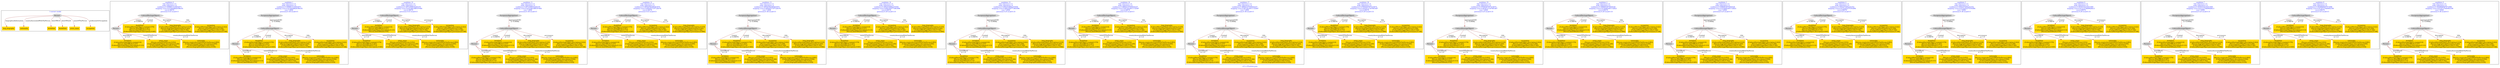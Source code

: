 digraph n0 {
fontcolor="blue"
remincross="true"
label="s11-s-19-artists.json"
subgraph cluster_0 {
label="1-correct model"
n2[style="filled",color="white",fillcolor="lightgray",label="Person1"];
n3[shape="plaintext",style="filled",fillcolor="gold",label="long_biography"];
n4[shape="plaintext",style="filled",fillcolor="gold",label="nationality"];
n5[shape="plaintext",style="filled",fillcolor="gold",label="birthDate"];
n6[shape="plaintext",style="filled",fillcolor="gold",label="deathDate"];
n7[shape="plaintext",style="filled",fillcolor="gold",label="artist_name"];
n8[shape="plaintext",style="filled",fillcolor="gold",label="occupation"];
}
subgraph cluster_1 {
label="candidate 0\nlink coherence:1.0\nnode coherence:1.0\nconfidence:0.5098813145854971\nmapping score:0.6144048826396101\ncost:6.99978\n-precision:0.43-recall:0.5"
n10[style="filled",color="white",fillcolor="lightgray",label="CulturalHeritageObject1"];
n11[style="filled",color="white",fillcolor="lightgray",label="Person1"];
n12[shape="plaintext",style="filled",fillcolor="gold",label="deathDate\n[CulturalHeritageObject,created,0.576]\n[Person,dateOfBirth,0.207]\n[Person,dateOfDeath,0.172]\n[CulturalHeritageObject,description,0.045]"];
n13[shape="plaintext",style="filled",fillcolor="gold",label="long_biography\n[CulturalHeritageObject,description,0.519]\n[Person,biographicalInformation,0.205]\n[CulturalHeritageObject,title,0.192]\n[CulturalHeritageObject,provenance,0.084]"];
n14[shape="plaintext",style="filled",fillcolor="gold",label="occupation\n[CulturalHeritageObject,description,0.422]\n[Person,nameOfThePerson,0.249]\n[CulturalHeritageObject,title,0.182]\n[CulturalHeritageObject,provenance,0.148]"];
n15[shape="plaintext",style="filled",fillcolor="gold",label="birthDate\n[CulturalHeritageObject,created,0.6]\n[Person,dateOfBirth,0.237]\n[CulturalHeritageObject,description,0.113]\n[Person,dateOfDeath,0.05]"];
n16[shape="plaintext",style="filled",fillcolor="gold",label="artist_name\n[Person,nameOfThePerson,0.652]\n[CulturalHeritageObject,description,0.184]\n[CulturalHeritageObject,title,0.102]\n[CulturalHeritageObject,provenance,0.062]"];
n17[shape="plaintext",style="filled",fillcolor="gold",label="nationality\n[Person,countryAssociatedWithThePerson,0.893]\n[CulturalHeritageObject,description,0.056]\n[CulturalHeritageObject,title,0.033]\n[Person,biographicalInformation,0.018]"];
}
subgraph cluster_2 {
label="candidate 1\nlink coherence:1.0\nnode coherence:1.0\nconfidence:0.5098813145854971\nmapping score:0.6144048826396101\ncost:7.9996\n-precision:0.38-recall:0.5"
n19[style="filled",color="white",fillcolor="lightgray",label="CulturalHeritageObject1"];
n20[style="filled",color="white",fillcolor="lightgray",label="Person1"];
n21[style="filled",color="white",fillcolor="lightgray",label="EuropeanaAggregation1"];
n22[shape="plaintext",style="filled",fillcolor="gold",label="deathDate\n[CulturalHeritageObject,created,0.576]\n[Person,dateOfBirth,0.207]\n[Person,dateOfDeath,0.172]\n[CulturalHeritageObject,description,0.045]"];
n23[shape="plaintext",style="filled",fillcolor="gold",label="long_biography\n[CulturalHeritageObject,description,0.519]\n[Person,biographicalInformation,0.205]\n[CulturalHeritageObject,title,0.192]\n[CulturalHeritageObject,provenance,0.084]"];
n24[shape="plaintext",style="filled",fillcolor="gold",label="occupation\n[CulturalHeritageObject,description,0.422]\n[Person,nameOfThePerson,0.249]\n[CulturalHeritageObject,title,0.182]\n[CulturalHeritageObject,provenance,0.148]"];
n25[shape="plaintext",style="filled",fillcolor="gold",label="birthDate\n[CulturalHeritageObject,created,0.6]\n[Person,dateOfBirth,0.237]\n[CulturalHeritageObject,description,0.113]\n[Person,dateOfDeath,0.05]"];
n26[shape="plaintext",style="filled",fillcolor="gold",label="artist_name\n[Person,nameOfThePerson,0.652]\n[CulturalHeritageObject,description,0.184]\n[CulturalHeritageObject,title,0.102]\n[CulturalHeritageObject,provenance,0.062]"];
n27[shape="plaintext",style="filled",fillcolor="gold",label="nationality\n[Person,countryAssociatedWithThePerson,0.893]\n[CulturalHeritageObject,description,0.056]\n[CulturalHeritageObject,title,0.033]\n[Person,biographicalInformation,0.018]"];
}
subgraph cluster_3 {
label="candidate 10\nlink coherence:1.0\nnode coherence:1.0\nconfidence:0.4972309934260379\nmapping score:0.6101881089197904\ncost:6.99978\n-precision:0.43-recall:0.5"
n29[style="filled",color="white",fillcolor="lightgray",label="CulturalHeritageObject1"];
n30[style="filled",color="white",fillcolor="lightgray",label="Person1"];
n31[shape="plaintext",style="filled",fillcolor="gold",label="birthDate\n[CulturalHeritageObject,created,0.6]\n[Person,dateOfBirth,0.237]\n[CulturalHeritageObject,description,0.113]\n[Person,dateOfDeath,0.05]"];
n32[shape="plaintext",style="filled",fillcolor="gold",label="long_biography\n[CulturalHeritageObject,description,0.519]\n[Person,biographicalInformation,0.205]\n[CulturalHeritageObject,title,0.192]\n[CulturalHeritageObject,provenance,0.084]"];
n33[shape="plaintext",style="filled",fillcolor="gold",label="deathDate\n[CulturalHeritageObject,created,0.576]\n[Person,dateOfBirth,0.207]\n[Person,dateOfDeath,0.172]\n[CulturalHeritageObject,description,0.045]"];
n34[shape="plaintext",style="filled",fillcolor="gold",label="artist_name\n[Person,nameOfThePerson,0.652]\n[CulturalHeritageObject,description,0.184]\n[CulturalHeritageObject,title,0.102]\n[CulturalHeritageObject,provenance,0.062]"];
n35[shape="plaintext",style="filled",fillcolor="gold",label="nationality\n[Person,countryAssociatedWithThePerson,0.893]\n[CulturalHeritageObject,description,0.056]\n[CulturalHeritageObject,title,0.033]\n[Person,biographicalInformation,0.018]"];
n36[shape="plaintext",style="filled",fillcolor="gold",label="occupation\n[CulturalHeritageObject,description,0.422]\n[Person,nameOfThePerson,0.249]\n[CulturalHeritageObject,title,0.182]\n[CulturalHeritageObject,provenance,0.148]"];
}
subgraph cluster_4 {
label="candidate 11\nlink coherence:1.0\nnode coherence:1.0\nconfidence:0.4972309934260379\nmapping score:0.6101881089197904\ncost:7.9996\n-precision:0.38-recall:0.5"
n38[style="filled",color="white",fillcolor="lightgray",label="CulturalHeritageObject1"];
n39[style="filled",color="white",fillcolor="lightgray",label="Person1"];
n40[style="filled",color="white",fillcolor="lightgray",label="EuropeanaAggregation1"];
n41[shape="plaintext",style="filled",fillcolor="gold",label="birthDate\n[CulturalHeritageObject,created,0.6]\n[Person,dateOfBirth,0.237]\n[CulturalHeritageObject,description,0.113]\n[Person,dateOfDeath,0.05]"];
n42[shape="plaintext",style="filled",fillcolor="gold",label="long_biography\n[CulturalHeritageObject,description,0.519]\n[Person,biographicalInformation,0.205]\n[CulturalHeritageObject,title,0.192]\n[CulturalHeritageObject,provenance,0.084]"];
n43[shape="plaintext",style="filled",fillcolor="gold",label="deathDate\n[CulturalHeritageObject,created,0.576]\n[Person,dateOfBirth,0.207]\n[Person,dateOfDeath,0.172]\n[CulturalHeritageObject,description,0.045]"];
n44[shape="plaintext",style="filled",fillcolor="gold",label="artist_name\n[Person,nameOfThePerson,0.652]\n[CulturalHeritageObject,description,0.184]\n[CulturalHeritageObject,title,0.102]\n[CulturalHeritageObject,provenance,0.062]"];
n45[shape="plaintext",style="filled",fillcolor="gold",label="nationality\n[Person,countryAssociatedWithThePerson,0.893]\n[CulturalHeritageObject,description,0.056]\n[CulturalHeritageObject,title,0.033]\n[Person,biographicalInformation,0.018]"];
n46[shape="plaintext",style="filled",fillcolor="gold",label="occupation\n[CulturalHeritageObject,description,0.422]\n[Person,nameOfThePerson,0.249]\n[CulturalHeritageObject,title,0.182]\n[CulturalHeritageObject,provenance,0.148]"];
}
subgraph cluster_5 {
label="candidate 12\nlink coherence:1.0\nnode coherence:1.0\nconfidence:0.49544782580463975\nmapping score:0.6095937197126576\ncost:6.99978\n-precision:0.43-recall:0.5"
n48[style="filled",color="white",fillcolor="lightgray",label="CulturalHeritageObject1"];
n49[style="filled",color="white",fillcolor="lightgray",label="Person1"];
n50[shape="plaintext",style="filled",fillcolor="gold",label="deathDate\n[CulturalHeritageObject,created,0.576]\n[Person,dateOfBirth,0.207]\n[Person,dateOfDeath,0.172]\n[CulturalHeritageObject,description,0.045]"];
n51[shape="plaintext",style="filled",fillcolor="gold",label="occupation\n[CulturalHeritageObject,description,0.422]\n[Person,nameOfThePerson,0.249]\n[CulturalHeritageObject,title,0.182]\n[CulturalHeritageObject,provenance,0.148]"];
n52[shape="plaintext",style="filled",fillcolor="gold",label="long_biography\n[CulturalHeritageObject,description,0.519]\n[Person,biographicalInformation,0.205]\n[CulturalHeritageObject,title,0.192]\n[CulturalHeritageObject,provenance,0.084]"];
n53[shape="plaintext",style="filled",fillcolor="gold",label="birthDate\n[CulturalHeritageObject,created,0.6]\n[Person,dateOfBirth,0.237]\n[CulturalHeritageObject,description,0.113]\n[Person,dateOfDeath,0.05]"];
n54[shape="plaintext",style="filled",fillcolor="gold",label="artist_name\n[Person,nameOfThePerson,0.652]\n[CulturalHeritageObject,description,0.184]\n[CulturalHeritageObject,title,0.102]\n[CulturalHeritageObject,provenance,0.062]"];
n55[shape="plaintext",style="filled",fillcolor="gold",label="nationality\n[Person,countryAssociatedWithThePerson,0.893]\n[CulturalHeritageObject,description,0.056]\n[CulturalHeritageObject,title,0.033]\n[Person,biographicalInformation,0.018]"];
}
subgraph cluster_6 {
label="candidate 13\nlink coherence:1.0\nnode coherence:1.0\nconfidence:0.49544782580463975\nmapping score:0.6095937197126576\ncost:7.9996\n-precision:0.38-recall:0.5"
n57[style="filled",color="white",fillcolor="lightgray",label="CulturalHeritageObject1"];
n58[style="filled",color="white",fillcolor="lightgray",label="Person1"];
n59[style="filled",color="white",fillcolor="lightgray",label="EuropeanaAggregation1"];
n60[shape="plaintext",style="filled",fillcolor="gold",label="deathDate\n[CulturalHeritageObject,created,0.576]\n[Person,dateOfBirth,0.207]\n[Person,dateOfDeath,0.172]\n[CulturalHeritageObject,description,0.045]"];
n61[shape="plaintext",style="filled",fillcolor="gold",label="occupation\n[CulturalHeritageObject,description,0.422]\n[Person,nameOfThePerson,0.249]\n[CulturalHeritageObject,title,0.182]\n[CulturalHeritageObject,provenance,0.148]"];
n62[shape="plaintext",style="filled",fillcolor="gold",label="long_biography\n[CulturalHeritageObject,description,0.519]\n[Person,biographicalInformation,0.205]\n[CulturalHeritageObject,title,0.192]\n[CulturalHeritageObject,provenance,0.084]"];
n63[shape="plaintext",style="filled",fillcolor="gold",label="birthDate\n[CulturalHeritageObject,created,0.6]\n[Person,dateOfBirth,0.237]\n[CulturalHeritageObject,description,0.113]\n[Person,dateOfDeath,0.05]"];
n64[shape="plaintext",style="filled",fillcolor="gold",label="artist_name\n[Person,nameOfThePerson,0.652]\n[CulturalHeritageObject,description,0.184]\n[CulturalHeritageObject,title,0.102]\n[CulturalHeritageObject,provenance,0.062]"];
n65[shape="plaintext",style="filled",fillcolor="gold",label="nationality\n[Person,countryAssociatedWithThePerson,0.893]\n[CulturalHeritageObject,description,0.056]\n[CulturalHeritageObject,title,0.033]\n[Person,biographicalInformation,0.018]"];
}
subgraph cluster_7 {
label="candidate 14\nlink coherence:1.0\nnode coherence:1.0\nconfidence:0.4942518982255956\nmapping score:0.6091950771863096\ncost:6.99978\n-precision:0.29-recall:0.33"
n67[style="filled",color="white",fillcolor="lightgray",label="CulturalHeritageObject1"];
n68[style="filled",color="white",fillcolor="lightgray",label="Person1"];
n69[shape="plaintext",style="filled",fillcolor="gold",label="birthDate\n[CulturalHeritageObject,created,0.6]\n[Person,dateOfBirth,0.237]\n[CulturalHeritageObject,description,0.113]\n[Person,dateOfDeath,0.05]"];
n70[shape="plaintext",style="filled",fillcolor="gold",label="occupation\n[CulturalHeritageObject,description,0.422]\n[Person,nameOfThePerson,0.249]\n[CulturalHeritageObject,title,0.182]\n[CulturalHeritageObject,provenance,0.148]"];
n71[shape="plaintext",style="filled",fillcolor="gold",label="long_biography\n[CulturalHeritageObject,description,0.519]\n[Person,biographicalInformation,0.205]\n[CulturalHeritageObject,title,0.192]\n[CulturalHeritageObject,provenance,0.084]"];
n72[shape="plaintext",style="filled",fillcolor="gold",label="deathDate\n[CulturalHeritageObject,created,0.576]\n[Person,dateOfBirth,0.207]\n[Person,dateOfDeath,0.172]\n[CulturalHeritageObject,description,0.045]"];
n73[shape="plaintext",style="filled",fillcolor="gold",label="artist_name\n[Person,nameOfThePerson,0.652]\n[CulturalHeritageObject,description,0.184]\n[CulturalHeritageObject,title,0.102]\n[CulturalHeritageObject,provenance,0.062]"];
n74[shape="plaintext",style="filled",fillcolor="gold",label="nationality\n[Person,countryAssociatedWithThePerson,0.893]\n[CulturalHeritageObject,description,0.056]\n[CulturalHeritageObject,title,0.033]\n[Person,biographicalInformation,0.018]"];
}
subgraph cluster_8 {
label="candidate 15\nlink coherence:1.0\nnode coherence:1.0\nconfidence:0.4942518982255956\nmapping score:0.6091950771863096\ncost:7.9996\n-precision:0.25-recall:0.33"
n76[style="filled",color="white",fillcolor="lightgray",label="CulturalHeritageObject1"];
n77[style="filled",color="white",fillcolor="lightgray",label="Person1"];
n78[style="filled",color="white",fillcolor="lightgray",label="EuropeanaAggregation1"];
n79[shape="plaintext",style="filled",fillcolor="gold",label="birthDate\n[CulturalHeritageObject,created,0.6]\n[Person,dateOfBirth,0.237]\n[CulturalHeritageObject,description,0.113]\n[Person,dateOfDeath,0.05]"];
n80[shape="plaintext",style="filled",fillcolor="gold",label="occupation\n[CulturalHeritageObject,description,0.422]\n[Person,nameOfThePerson,0.249]\n[CulturalHeritageObject,title,0.182]\n[CulturalHeritageObject,provenance,0.148]"];
n81[shape="plaintext",style="filled",fillcolor="gold",label="long_biography\n[CulturalHeritageObject,description,0.519]\n[Person,biographicalInformation,0.205]\n[CulturalHeritageObject,title,0.192]\n[CulturalHeritageObject,provenance,0.084]"];
n82[shape="plaintext",style="filled",fillcolor="gold",label="deathDate\n[CulturalHeritageObject,created,0.576]\n[Person,dateOfBirth,0.207]\n[Person,dateOfDeath,0.172]\n[CulturalHeritageObject,description,0.045]"];
n83[shape="plaintext",style="filled",fillcolor="gold",label="artist_name\n[Person,nameOfThePerson,0.652]\n[CulturalHeritageObject,description,0.184]\n[CulturalHeritageObject,title,0.102]\n[CulturalHeritageObject,provenance,0.062]"];
n84[shape="plaintext",style="filled",fillcolor="gold",label="nationality\n[Person,countryAssociatedWithThePerson,0.893]\n[CulturalHeritageObject,description,0.056]\n[CulturalHeritageObject,title,0.033]\n[Person,biographicalInformation,0.018]"];
}
subgraph cluster_9 {
label="candidate 16\nlink coherence:1.0\nnode coherence:1.0\nconfidence:0.48845147000644257\nmapping score:0.6072616011132587\ncost:6.99978\n-precision:0.43-recall:0.5"
n86[style="filled",color="white",fillcolor="lightgray",label="CulturalHeritageObject1"];
n87[style="filled",color="white",fillcolor="lightgray",label="Person1"];
n88[shape="plaintext",style="filled",fillcolor="gold",label="birthDate\n[CulturalHeritageObject,created,0.6]\n[Person,dateOfBirth,0.237]\n[CulturalHeritageObject,description,0.113]\n[Person,dateOfDeath,0.05]"];
n89[shape="plaintext",style="filled",fillcolor="gold",label="occupation\n[CulturalHeritageObject,description,0.422]\n[Person,nameOfThePerson,0.249]\n[CulturalHeritageObject,title,0.182]\n[CulturalHeritageObject,provenance,0.148]"];
n90[shape="plaintext",style="filled",fillcolor="gold",label="long_biography\n[CulturalHeritageObject,description,0.519]\n[Person,biographicalInformation,0.205]\n[CulturalHeritageObject,title,0.192]\n[CulturalHeritageObject,provenance,0.084]"];
n91[shape="plaintext",style="filled",fillcolor="gold",label="deathDate\n[CulturalHeritageObject,created,0.576]\n[Person,dateOfBirth,0.207]\n[Person,dateOfDeath,0.172]\n[CulturalHeritageObject,description,0.045]"];
n92[shape="plaintext",style="filled",fillcolor="gold",label="artist_name\n[Person,nameOfThePerson,0.652]\n[CulturalHeritageObject,description,0.184]\n[CulturalHeritageObject,title,0.102]\n[CulturalHeritageObject,provenance,0.062]"];
n93[shape="plaintext",style="filled",fillcolor="gold",label="nationality\n[Person,countryAssociatedWithThePerson,0.893]\n[CulturalHeritageObject,description,0.056]\n[CulturalHeritageObject,title,0.033]\n[Person,biographicalInformation,0.018]"];
}
subgraph cluster_10 {
label="candidate 17\nlink coherence:1.0\nnode coherence:1.0\nconfidence:0.48845147000644257\nmapping score:0.6072616011132587\ncost:7.9996\n-precision:0.38-recall:0.5"
n95[style="filled",color="white",fillcolor="lightgray",label="CulturalHeritageObject1"];
n96[style="filled",color="white",fillcolor="lightgray",label="Person1"];
n97[style="filled",color="white",fillcolor="lightgray",label="EuropeanaAggregation1"];
n98[shape="plaintext",style="filled",fillcolor="gold",label="birthDate\n[CulturalHeritageObject,created,0.6]\n[Person,dateOfBirth,0.237]\n[CulturalHeritageObject,description,0.113]\n[Person,dateOfDeath,0.05]"];
n99[shape="plaintext",style="filled",fillcolor="gold",label="occupation\n[CulturalHeritageObject,description,0.422]\n[Person,nameOfThePerson,0.249]\n[CulturalHeritageObject,title,0.182]\n[CulturalHeritageObject,provenance,0.148]"];
n100[shape="plaintext",style="filled",fillcolor="gold",label="long_biography\n[CulturalHeritageObject,description,0.519]\n[Person,biographicalInformation,0.205]\n[CulturalHeritageObject,title,0.192]\n[CulturalHeritageObject,provenance,0.084]"];
n101[shape="plaintext",style="filled",fillcolor="gold",label="deathDate\n[CulturalHeritageObject,created,0.576]\n[Person,dateOfBirth,0.207]\n[Person,dateOfDeath,0.172]\n[CulturalHeritageObject,description,0.045]"];
n102[shape="plaintext",style="filled",fillcolor="gold",label="artist_name\n[Person,nameOfThePerson,0.652]\n[CulturalHeritageObject,description,0.184]\n[CulturalHeritageObject,title,0.102]\n[CulturalHeritageObject,provenance,0.062]"];
n103[shape="plaintext",style="filled",fillcolor="gold",label="nationality\n[Person,countryAssociatedWithThePerson,0.893]\n[CulturalHeritageObject,description,0.056]\n[CulturalHeritageObject,title,0.033]\n[Person,biographicalInformation,0.018]"];
}
subgraph cluster_11 {
label="candidate 18\nlink coherence:1.0\nnode coherence:1.0\nconfidence:0.47858307097410674\nmapping score:0.6039721347691467\ncost:6.99978\n-precision:0.29-recall:0.33"
n105[style="filled",color="white",fillcolor="lightgray",label="CulturalHeritageObject1"];
n106[style="filled",color="white",fillcolor="lightgray",label="Person1"];
n107[shape="plaintext",style="filled",fillcolor="gold",label="deathDate\n[CulturalHeritageObject,created,0.576]\n[Person,dateOfBirth,0.207]\n[Person,dateOfDeath,0.172]\n[CulturalHeritageObject,description,0.045]"];
n108[shape="plaintext",style="filled",fillcolor="gold",label="long_biography\n[CulturalHeritageObject,description,0.519]\n[Person,biographicalInformation,0.205]\n[CulturalHeritageObject,title,0.192]\n[CulturalHeritageObject,provenance,0.084]"];
n109[shape="plaintext",style="filled",fillcolor="gold",label="occupation\n[CulturalHeritageObject,description,0.422]\n[Person,nameOfThePerson,0.249]\n[CulturalHeritageObject,title,0.182]\n[CulturalHeritageObject,provenance,0.148]"];
n110[shape="plaintext",style="filled",fillcolor="gold",label="birthDate\n[CulturalHeritageObject,created,0.6]\n[Person,dateOfBirth,0.237]\n[CulturalHeritageObject,description,0.113]\n[Person,dateOfDeath,0.05]"];
n111[shape="plaintext",style="filled",fillcolor="gold",label="artist_name\n[Person,nameOfThePerson,0.652]\n[CulturalHeritageObject,description,0.184]\n[CulturalHeritageObject,title,0.102]\n[CulturalHeritageObject,provenance,0.062]"];
n112[shape="plaintext",style="filled",fillcolor="gold",label="nationality\n[Person,countryAssociatedWithThePerson,0.893]\n[CulturalHeritageObject,description,0.056]\n[CulturalHeritageObject,title,0.033]\n[Person,biographicalInformation,0.018]"];
}
subgraph cluster_12 {
label="candidate 19\nlink coherence:1.0\nnode coherence:1.0\nconfidence:0.47858307097410674\nmapping score:0.6039721347691467\ncost:7.9996\n-precision:0.25-recall:0.33"
n114[style="filled",color="white",fillcolor="lightgray",label="CulturalHeritageObject1"];
n115[style="filled",color="white",fillcolor="lightgray",label="Person1"];
n116[style="filled",color="white",fillcolor="lightgray",label="EuropeanaAggregation1"];
n117[shape="plaintext",style="filled",fillcolor="gold",label="deathDate\n[CulturalHeritageObject,created,0.576]\n[Person,dateOfBirth,0.207]\n[Person,dateOfDeath,0.172]\n[CulturalHeritageObject,description,0.045]"];
n118[shape="plaintext",style="filled",fillcolor="gold",label="long_biography\n[CulturalHeritageObject,description,0.519]\n[Person,biographicalInformation,0.205]\n[CulturalHeritageObject,title,0.192]\n[CulturalHeritageObject,provenance,0.084]"];
n119[shape="plaintext",style="filled",fillcolor="gold",label="occupation\n[CulturalHeritageObject,description,0.422]\n[Person,nameOfThePerson,0.249]\n[CulturalHeritageObject,title,0.182]\n[CulturalHeritageObject,provenance,0.148]"];
n120[shape="plaintext",style="filled",fillcolor="gold",label="birthDate\n[CulturalHeritageObject,created,0.6]\n[Person,dateOfBirth,0.237]\n[CulturalHeritageObject,description,0.113]\n[Person,dateOfDeath,0.05]"];
n121[shape="plaintext",style="filled",fillcolor="gold",label="artist_name\n[Person,nameOfThePerson,0.652]\n[CulturalHeritageObject,description,0.184]\n[CulturalHeritageObject,title,0.102]\n[CulturalHeritageObject,provenance,0.062]"];
n122[shape="plaintext",style="filled",fillcolor="gold",label="nationality\n[Person,countryAssociatedWithThePerson,0.893]\n[CulturalHeritageObject,description,0.056]\n[CulturalHeritageObject,title,0.033]\n[Person,biographicalInformation,0.018]"];
}
subgraph cluster_13 {
label="candidate 2\nlink coherence:1.0\nnode coherence:1.0\nconfidence:0.5086853870064528\nmapping score:0.6140062401132621\ncost:6.99978\n-precision:0.29-recall:0.33"
n124[style="filled",color="white",fillcolor="lightgray",label="CulturalHeritageObject1"];
n125[style="filled",color="white",fillcolor="lightgray",label="Person1"];
n126[shape="plaintext",style="filled",fillcolor="gold",label="birthDate\n[CulturalHeritageObject,created,0.6]\n[Person,dateOfBirth,0.237]\n[CulturalHeritageObject,description,0.113]\n[Person,dateOfDeath,0.05]"];
n127[shape="plaintext",style="filled",fillcolor="gold",label="long_biography\n[CulturalHeritageObject,description,0.519]\n[Person,biographicalInformation,0.205]\n[CulturalHeritageObject,title,0.192]\n[CulturalHeritageObject,provenance,0.084]"];
n128[shape="plaintext",style="filled",fillcolor="gold",label="occupation\n[CulturalHeritageObject,description,0.422]\n[Person,nameOfThePerson,0.249]\n[CulturalHeritageObject,title,0.182]\n[CulturalHeritageObject,provenance,0.148]"];
n129[shape="plaintext",style="filled",fillcolor="gold",label="deathDate\n[CulturalHeritageObject,created,0.576]\n[Person,dateOfBirth,0.207]\n[Person,dateOfDeath,0.172]\n[CulturalHeritageObject,description,0.045]"];
n130[shape="plaintext",style="filled",fillcolor="gold",label="artist_name\n[Person,nameOfThePerson,0.652]\n[CulturalHeritageObject,description,0.184]\n[CulturalHeritageObject,title,0.102]\n[CulturalHeritageObject,provenance,0.062]"];
n131[shape="plaintext",style="filled",fillcolor="gold",label="nationality\n[Person,countryAssociatedWithThePerson,0.893]\n[CulturalHeritageObject,description,0.056]\n[CulturalHeritageObject,title,0.033]\n[Person,biographicalInformation,0.018]"];
}
subgraph cluster_14 {
label="candidate 3\nlink coherence:1.0\nnode coherence:1.0\nconfidence:0.5086853870064528\nmapping score:0.6140062401132621\ncost:7.9996\n-precision:0.25-recall:0.33"
n133[style="filled",color="white",fillcolor="lightgray",label="CulturalHeritageObject1"];
n134[style="filled",color="white",fillcolor="lightgray",label="Person1"];
n135[style="filled",color="white",fillcolor="lightgray",label="EuropeanaAggregation1"];
n136[shape="plaintext",style="filled",fillcolor="gold",label="birthDate\n[CulturalHeritageObject,created,0.6]\n[Person,dateOfBirth,0.237]\n[CulturalHeritageObject,description,0.113]\n[Person,dateOfDeath,0.05]"];
n137[shape="plaintext",style="filled",fillcolor="gold",label="long_biography\n[CulturalHeritageObject,description,0.519]\n[Person,biographicalInformation,0.205]\n[CulturalHeritageObject,title,0.192]\n[CulturalHeritageObject,provenance,0.084]"];
n138[shape="plaintext",style="filled",fillcolor="gold",label="occupation\n[CulturalHeritageObject,description,0.422]\n[Person,nameOfThePerson,0.249]\n[CulturalHeritageObject,title,0.182]\n[CulturalHeritageObject,provenance,0.148]"];
n139[shape="plaintext",style="filled",fillcolor="gold",label="deathDate\n[CulturalHeritageObject,created,0.576]\n[Person,dateOfBirth,0.207]\n[Person,dateOfDeath,0.172]\n[CulturalHeritageObject,description,0.045]"];
n140[shape="plaintext",style="filled",fillcolor="gold",label="artist_name\n[Person,nameOfThePerson,0.652]\n[CulturalHeritageObject,description,0.184]\n[CulturalHeritageObject,title,0.102]\n[CulturalHeritageObject,provenance,0.062]"];
n141[shape="plaintext",style="filled",fillcolor="gold",label="nationality\n[Person,countryAssociatedWithThePerson,0.893]\n[CulturalHeritageObject,description,0.056]\n[CulturalHeritageObject,title,0.033]\n[Person,biographicalInformation,0.018]"];
}
subgraph cluster_15 {
label="candidate 4\nlink coherence:1.0\nnode coherence:1.0\nconfidence:0.5042273492242352\nmapping score:0.6125202275191894\ncost:6.99978\n-precision:0.43-recall:0.5"
n143[style="filled",color="white",fillcolor="lightgray",label="CulturalHeritageObject1"];
n144[style="filled",color="white",fillcolor="lightgray",label="Person1"];
n145[shape="plaintext",style="filled",fillcolor="gold",label="deathDate\n[CulturalHeritageObject,created,0.576]\n[Person,dateOfBirth,0.207]\n[Person,dateOfDeath,0.172]\n[CulturalHeritageObject,description,0.045]"];
n146[shape="plaintext",style="filled",fillcolor="gold",label="long_biography\n[CulturalHeritageObject,description,0.519]\n[Person,biographicalInformation,0.205]\n[CulturalHeritageObject,title,0.192]\n[CulturalHeritageObject,provenance,0.084]"];
n147[shape="plaintext",style="filled",fillcolor="gold",label="birthDate\n[CulturalHeritageObject,created,0.6]\n[Person,dateOfBirth,0.237]\n[CulturalHeritageObject,description,0.113]\n[Person,dateOfDeath,0.05]"];
n148[shape="plaintext",style="filled",fillcolor="gold",label="artist_name\n[Person,nameOfThePerson,0.652]\n[CulturalHeritageObject,description,0.184]\n[CulturalHeritageObject,title,0.102]\n[CulturalHeritageObject,provenance,0.062]"];
n149[shape="plaintext",style="filled",fillcolor="gold",label="nationality\n[Person,countryAssociatedWithThePerson,0.893]\n[CulturalHeritageObject,description,0.056]\n[CulturalHeritageObject,title,0.033]\n[Person,biographicalInformation,0.018]"];
n150[shape="plaintext",style="filled",fillcolor="gold",label="occupation\n[CulturalHeritageObject,description,0.422]\n[Person,nameOfThePerson,0.249]\n[CulturalHeritageObject,title,0.182]\n[CulturalHeritageObject,provenance,0.148]"];
}
subgraph cluster_16 {
label="candidate 5\nlink coherence:1.0\nnode coherence:1.0\nconfidence:0.5042273492242352\nmapping score:0.6125202275191894\ncost:7.9996\n-precision:0.38-recall:0.5"
n152[style="filled",color="white",fillcolor="lightgray",label="CulturalHeritageObject1"];
n153[style="filled",color="white",fillcolor="lightgray",label="Person1"];
n154[style="filled",color="white",fillcolor="lightgray",label="EuropeanaAggregation1"];
n155[shape="plaintext",style="filled",fillcolor="gold",label="deathDate\n[CulturalHeritageObject,created,0.576]\n[Person,dateOfBirth,0.207]\n[Person,dateOfDeath,0.172]\n[CulturalHeritageObject,description,0.045]"];
n156[shape="plaintext",style="filled",fillcolor="gold",label="long_biography\n[CulturalHeritageObject,description,0.519]\n[Person,biographicalInformation,0.205]\n[CulturalHeritageObject,title,0.192]\n[CulturalHeritageObject,provenance,0.084]"];
n157[shape="plaintext",style="filled",fillcolor="gold",label="birthDate\n[CulturalHeritageObject,created,0.6]\n[Person,dateOfBirth,0.237]\n[CulturalHeritageObject,description,0.113]\n[Person,dateOfDeath,0.05]"];
n158[shape="plaintext",style="filled",fillcolor="gold",label="artist_name\n[Person,nameOfThePerson,0.652]\n[CulturalHeritageObject,description,0.184]\n[CulturalHeritageObject,title,0.102]\n[CulturalHeritageObject,provenance,0.062]"];
n159[shape="plaintext",style="filled",fillcolor="gold",label="nationality\n[Person,countryAssociatedWithThePerson,0.893]\n[CulturalHeritageObject,description,0.056]\n[CulturalHeritageObject,title,0.033]\n[Person,biographicalInformation,0.018]"];
n160[shape="plaintext",style="filled",fillcolor="gold",label="occupation\n[CulturalHeritageObject,description,0.422]\n[Person,nameOfThePerson,0.249]\n[CulturalHeritageObject,title,0.182]\n[CulturalHeritageObject,provenance,0.148]"];
}
subgraph cluster_17 {
label="candidate 6\nlink coherence:1.0\nnode coherence:1.0\nconfidence:0.5030314216451909\nmapping score:0.6121215849928413\ncost:6.99978\n-precision:0.29-recall:0.33"
n162[style="filled",color="white",fillcolor="lightgray",label="CulturalHeritageObject1"];
n163[style="filled",color="white",fillcolor="lightgray",label="Person1"];
n164[shape="plaintext",style="filled",fillcolor="gold",label="birthDate\n[CulturalHeritageObject,created,0.6]\n[Person,dateOfBirth,0.237]\n[CulturalHeritageObject,description,0.113]\n[Person,dateOfDeath,0.05]"];
n165[shape="plaintext",style="filled",fillcolor="gold",label="long_biography\n[CulturalHeritageObject,description,0.519]\n[Person,biographicalInformation,0.205]\n[CulturalHeritageObject,title,0.192]\n[CulturalHeritageObject,provenance,0.084]"];
n166[shape="plaintext",style="filled",fillcolor="gold",label="deathDate\n[CulturalHeritageObject,created,0.576]\n[Person,dateOfBirth,0.207]\n[Person,dateOfDeath,0.172]\n[CulturalHeritageObject,description,0.045]"];
n167[shape="plaintext",style="filled",fillcolor="gold",label="artist_name\n[Person,nameOfThePerson,0.652]\n[CulturalHeritageObject,description,0.184]\n[CulturalHeritageObject,title,0.102]\n[CulturalHeritageObject,provenance,0.062]"];
n168[shape="plaintext",style="filled",fillcolor="gold",label="nationality\n[Person,countryAssociatedWithThePerson,0.893]\n[CulturalHeritageObject,description,0.056]\n[CulturalHeritageObject,title,0.033]\n[Person,biographicalInformation,0.018]"];
n169[shape="plaintext",style="filled",fillcolor="gold",label="occupation\n[CulturalHeritageObject,description,0.422]\n[Person,nameOfThePerson,0.249]\n[CulturalHeritageObject,title,0.182]\n[CulturalHeritageObject,provenance,0.148]"];
}
subgraph cluster_18 {
label="candidate 7\nlink coherence:1.0\nnode coherence:1.0\nconfidence:0.5030314216451909\nmapping score:0.6121215849928413\ncost:7.9996\n-precision:0.25-recall:0.33"
n171[style="filled",color="white",fillcolor="lightgray",label="CulturalHeritageObject1"];
n172[style="filled",color="white",fillcolor="lightgray",label="Person1"];
n173[style="filled",color="white",fillcolor="lightgray",label="EuropeanaAggregation1"];
n174[shape="plaintext",style="filled",fillcolor="gold",label="birthDate\n[CulturalHeritageObject,created,0.6]\n[Person,dateOfBirth,0.237]\n[CulturalHeritageObject,description,0.113]\n[Person,dateOfDeath,0.05]"];
n175[shape="plaintext",style="filled",fillcolor="gold",label="long_biography\n[CulturalHeritageObject,description,0.519]\n[Person,biographicalInformation,0.205]\n[CulturalHeritageObject,title,0.192]\n[CulturalHeritageObject,provenance,0.084]"];
n176[shape="plaintext",style="filled",fillcolor="gold",label="deathDate\n[CulturalHeritageObject,created,0.576]\n[Person,dateOfBirth,0.207]\n[Person,dateOfDeath,0.172]\n[CulturalHeritageObject,description,0.045]"];
n177[shape="plaintext",style="filled",fillcolor="gold",label="artist_name\n[Person,nameOfThePerson,0.652]\n[CulturalHeritageObject,description,0.184]\n[CulturalHeritageObject,title,0.102]\n[CulturalHeritageObject,provenance,0.062]"];
n178[shape="plaintext",style="filled",fillcolor="gold",label="nationality\n[Person,countryAssociatedWithThePerson,0.893]\n[CulturalHeritageObject,description,0.056]\n[CulturalHeritageObject,title,0.033]\n[Person,biographicalInformation,0.018]"];
n179[shape="plaintext",style="filled",fillcolor="gold",label="occupation\n[CulturalHeritageObject,description,0.422]\n[Person,nameOfThePerson,0.249]\n[CulturalHeritageObject,title,0.182]\n[CulturalHeritageObject,provenance,0.148]"];
}
subgraph cluster_19 {
label="candidate 8\nlink coherence:1.0\nnode coherence:1.0\nconfidence:0.5028849587872998\nmapping score:0.6120727640402109\ncost:6.99978\n-precision:0.43-recall:0.5"
n181[style="filled",color="white",fillcolor="lightgray",label="CulturalHeritageObject1"];
n182[style="filled",color="white",fillcolor="lightgray",label="Person1"];
n183[shape="plaintext",style="filled",fillcolor="gold",label="birthDate\n[CulturalHeritageObject,created,0.6]\n[Person,dateOfBirth,0.237]\n[CulturalHeritageObject,description,0.113]\n[Person,dateOfDeath,0.05]"];
n184[shape="plaintext",style="filled",fillcolor="gold",label="long_biography\n[CulturalHeritageObject,description,0.519]\n[Person,biographicalInformation,0.205]\n[CulturalHeritageObject,title,0.192]\n[CulturalHeritageObject,provenance,0.084]"];
n185[shape="plaintext",style="filled",fillcolor="gold",label="occupation\n[CulturalHeritageObject,description,0.422]\n[Person,nameOfThePerson,0.249]\n[CulturalHeritageObject,title,0.182]\n[CulturalHeritageObject,provenance,0.148]"];
n186[shape="plaintext",style="filled",fillcolor="gold",label="deathDate\n[CulturalHeritageObject,created,0.576]\n[Person,dateOfBirth,0.207]\n[Person,dateOfDeath,0.172]\n[CulturalHeritageObject,description,0.045]"];
n187[shape="plaintext",style="filled",fillcolor="gold",label="artist_name\n[Person,nameOfThePerson,0.652]\n[CulturalHeritageObject,description,0.184]\n[CulturalHeritageObject,title,0.102]\n[CulturalHeritageObject,provenance,0.062]"];
n188[shape="plaintext",style="filled",fillcolor="gold",label="nationality\n[Person,countryAssociatedWithThePerson,0.893]\n[CulturalHeritageObject,description,0.056]\n[CulturalHeritageObject,title,0.033]\n[Person,biographicalInformation,0.018]"];
}
subgraph cluster_20 {
label="candidate 9\nlink coherence:1.0\nnode coherence:1.0\nconfidence:0.5028849587872998\nmapping score:0.6120727640402109\ncost:7.9996\n-precision:0.38-recall:0.5"
n190[style="filled",color="white",fillcolor="lightgray",label="CulturalHeritageObject1"];
n191[style="filled",color="white",fillcolor="lightgray",label="Person1"];
n192[style="filled",color="white",fillcolor="lightgray",label="EuropeanaAggregation1"];
n193[shape="plaintext",style="filled",fillcolor="gold",label="birthDate\n[CulturalHeritageObject,created,0.6]\n[Person,dateOfBirth,0.237]\n[CulturalHeritageObject,description,0.113]\n[Person,dateOfDeath,0.05]"];
n194[shape="plaintext",style="filled",fillcolor="gold",label="long_biography\n[CulturalHeritageObject,description,0.519]\n[Person,biographicalInformation,0.205]\n[CulturalHeritageObject,title,0.192]\n[CulturalHeritageObject,provenance,0.084]"];
n195[shape="plaintext",style="filled",fillcolor="gold",label="occupation\n[CulturalHeritageObject,description,0.422]\n[Person,nameOfThePerson,0.249]\n[CulturalHeritageObject,title,0.182]\n[CulturalHeritageObject,provenance,0.148]"];
n196[shape="plaintext",style="filled",fillcolor="gold",label="deathDate\n[CulturalHeritageObject,created,0.576]\n[Person,dateOfBirth,0.207]\n[Person,dateOfDeath,0.172]\n[CulturalHeritageObject,description,0.045]"];
n197[shape="plaintext",style="filled",fillcolor="gold",label="artist_name\n[Person,nameOfThePerson,0.652]\n[CulturalHeritageObject,description,0.184]\n[CulturalHeritageObject,title,0.102]\n[CulturalHeritageObject,provenance,0.062]"];
n198[shape="plaintext",style="filled",fillcolor="gold",label="nationality\n[Person,countryAssociatedWithThePerson,0.893]\n[CulturalHeritageObject,description,0.056]\n[CulturalHeritageObject,title,0.033]\n[Person,biographicalInformation,0.018]"];
}
n2 -> n3[color="brown",fontcolor="black",label="biographicalInformation"]
n2 -> n4[color="brown",fontcolor="black",label="countryAssociatedWithThePerson"]
n2 -> n5[color="brown",fontcolor="black",label="dateOfBirth"]
n2 -> n6[color="brown",fontcolor="black",label="dateOfDeath"]
n2 -> n7[color="brown",fontcolor="black",label="nameOfThePerson"]
n2 -> n8[color="brown",fontcolor="black",label="professionOrOccupation"]
n10 -> n11[color="brown",fontcolor="black",label="creator\nw=0.99978"]
n10 -> n12[color="brown",fontcolor="black",label="created\nw=1.0"]
n10 -> n13[color="brown",fontcolor="black",label="description\nw=1.0"]
n10 -> n14[color="brown",fontcolor="black",label="title\nw=1.0"]
n11 -> n15[color="brown",fontcolor="black",label="dateOfBirth\nw=1.0"]
n11 -> n16[color="brown",fontcolor="black",label="nameOfThePerson\nw=1.0"]
n11 -> n17[color="brown",fontcolor="black",label="countryAssociatedWithThePerson\nw=1.0"]
n19 -> n20[color="brown",fontcolor="black",label="creator\nw=0.99978"]
n21 -> n19[color="brown",fontcolor="black",label="aggregatedCHO\nw=0.99982"]
n19 -> n22[color="brown",fontcolor="black",label="created\nw=1.0"]
n19 -> n23[color="brown",fontcolor="black",label="description\nw=1.0"]
n19 -> n24[color="brown",fontcolor="black",label="title\nw=1.0"]
n20 -> n25[color="brown",fontcolor="black",label="dateOfBirth\nw=1.0"]
n20 -> n26[color="brown",fontcolor="black",label="nameOfThePerson\nw=1.0"]
n20 -> n27[color="brown",fontcolor="black",label="countryAssociatedWithThePerson\nw=1.0"]
n29 -> n30[color="brown",fontcolor="black",label="creator\nw=0.99978"]
n29 -> n31[color="brown",fontcolor="black",label="created\nw=1.0"]
n29 -> n32[color="brown",fontcolor="black",label="description\nw=1.0"]
n30 -> n33[color="brown",fontcolor="black",label="dateOfDeath\nw=1.0"]
n30 -> n34[color="brown",fontcolor="black",label="nameOfThePerson\nw=1.0"]
n30 -> n35[color="brown",fontcolor="black",label="countryAssociatedWithThePerson\nw=1.0"]
n29 -> n36[color="brown",fontcolor="black",label="provenance\nw=1.0"]
n38 -> n39[color="brown",fontcolor="black",label="creator\nw=0.99978"]
n40 -> n38[color="brown",fontcolor="black",label="aggregatedCHO\nw=0.99982"]
n38 -> n41[color="brown",fontcolor="black",label="created\nw=1.0"]
n38 -> n42[color="brown",fontcolor="black",label="description\nw=1.0"]
n39 -> n43[color="brown",fontcolor="black",label="dateOfDeath\nw=1.0"]
n39 -> n44[color="brown",fontcolor="black",label="nameOfThePerson\nw=1.0"]
n39 -> n45[color="brown",fontcolor="black",label="countryAssociatedWithThePerson\nw=1.0"]
n38 -> n46[color="brown",fontcolor="black",label="provenance\nw=1.0"]
n48 -> n49[color="brown",fontcolor="black",label="creator\nw=0.99978"]
n48 -> n50[color="brown",fontcolor="black",label="created\nw=1.0"]
n48 -> n51[color="brown",fontcolor="black",label="description\nw=1.0"]
n48 -> n52[color="brown",fontcolor="black",label="title\nw=1.0"]
n49 -> n53[color="brown",fontcolor="black",label="dateOfBirth\nw=1.0"]
n49 -> n54[color="brown",fontcolor="black",label="nameOfThePerson\nw=1.0"]
n49 -> n55[color="brown",fontcolor="black",label="countryAssociatedWithThePerson\nw=1.0"]
n57 -> n58[color="brown",fontcolor="black",label="creator\nw=0.99978"]
n59 -> n57[color="brown",fontcolor="black",label="aggregatedCHO\nw=0.99982"]
n57 -> n60[color="brown",fontcolor="black",label="created\nw=1.0"]
n57 -> n61[color="brown",fontcolor="black",label="description\nw=1.0"]
n57 -> n62[color="brown",fontcolor="black",label="title\nw=1.0"]
n58 -> n63[color="brown",fontcolor="black",label="dateOfBirth\nw=1.0"]
n58 -> n64[color="brown",fontcolor="black",label="nameOfThePerson\nw=1.0"]
n58 -> n65[color="brown",fontcolor="black",label="countryAssociatedWithThePerson\nw=1.0"]
n67 -> n68[color="brown",fontcolor="black",label="creator\nw=0.99978"]
n67 -> n69[color="brown",fontcolor="black",label="created\nw=1.0"]
n67 -> n70[color="brown",fontcolor="black",label="description\nw=1.0"]
n67 -> n71[color="brown",fontcolor="black",label="title\nw=1.0"]
n68 -> n72[color="brown",fontcolor="black",label="dateOfBirth\nw=1.0"]
n68 -> n73[color="brown",fontcolor="black",label="nameOfThePerson\nw=1.0"]
n68 -> n74[color="brown",fontcolor="black",label="countryAssociatedWithThePerson\nw=1.0"]
n76 -> n77[color="brown",fontcolor="black",label="creator\nw=0.99978"]
n78 -> n76[color="brown",fontcolor="black",label="aggregatedCHO\nw=0.99982"]
n76 -> n79[color="brown",fontcolor="black",label="created\nw=1.0"]
n76 -> n80[color="brown",fontcolor="black",label="description\nw=1.0"]
n76 -> n81[color="brown",fontcolor="black",label="title\nw=1.0"]
n77 -> n82[color="brown",fontcolor="black",label="dateOfBirth\nw=1.0"]
n77 -> n83[color="brown",fontcolor="black",label="nameOfThePerson\nw=1.0"]
n77 -> n84[color="brown",fontcolor="black",label="countryAssociatedWithThePerson\nw=1.0"]
n86 -> n87[color="brown",fontcolor="black",label="creator\nw=0.99978"]
n86 -> n88[color="brown",fontcolor="black",label="created\nw=1.0"]
n86 -> n89[color="brown",fontcolor="black",label="description\nw=1.0"]
n86 -> n90[color="brown",fontcolor="black",label="title\nw=1.0"]
n87 -> n91[color="brown",fontcolor="black",label="dateOfDeath\nw=1.0"]
n87 -> n92[color="brown",fontcolor="black",label="nameOfThePerson\nw=1.0"]
n87 -> n93[color="brown",fontcolor="black",label="countryAssociatedWithThePerson\nw=1.0"]
n95 -> n96[color="brown",fontcolor="black",label="creator\nw=0.99978"]
n97 -> n95[color="brown",fontcolor="black",label="aggregatedCHO\nw=0.99982"]
n95 -> n98[color="brown",fontcolor="black",label="created\nw=1.0"]
n95 -> n99[color="brown",fontcolor="black",label="description\nw=1.0"]
n95 -> n100[color="brown",fontcolor="black",label="title\nw=1.0"]
n96 -> n101[color="brown",fontcolor="black",label="dateOfDeath\nw=1.0"]
n96 -> n102[color="brown",fontcolor="black",label="nameOfThePerson\nw=1.0"]
n96 -> n103[color="brown",fontcolor="black",label="countryAssociatedWithThePerson\nw=1.0"]
n105 -> n106[color="brown",fontcolor="black",label="creator\nw=0.99978"]
n105 -> n107[color="brown",fontcolor="black",label="created\nw=1.0"]
n105 -> n108[color="brown",fontcolor="black",label="description\nw=1.0"]
n105 -> n109[color="brown",fontcolor="black",label="title\nw=1.0"]
n106 -> n110[color="brown",fontcolor="black",label="dateOfDeath\nw=1.0"]
n106 -> n111[color="brown",fontcolor="black",label="nameOfThePerson\nw=1.0"]
n106 -> n112[color="brown",fontcolor="black",label="countryAssociatedWithThePerson\nw=1.0"]
n114 -> n115[color="brown",fontcolor="black",label="creator\nw=0.99978"]
n116 -> n114[color="brown",fontcolor="black",label="aggregatedCHO\nw=0.99982"]
n114 -> n117[color="brown",fontcolor="black",label="created\nw=1.0"]
n114 -> n118[color="brown",fontcolor="black",label="description\nw=1.0"]
n114 -> n119[color="brown",fontcolor="black",label="title\nw=1.0"]
n115 -> n120[color="brown",fontcolor="black",label="dateOfDeath\nw=1.0"]
n115 -> n121[color="brown",fontcolor="black",label="nameOfThePerson\nw=1.0"]
n115 -> n122[color="brown",fontcolor="black",label="countryAssociatedWithThePerson\nw=1.0"]
n124 -> n125[color="brown",fontcolor="black",label="creator\nw=0.99978"]
n124 -> n126[color="brown",fontcolor="black",label="created\nw=1.0"]
n124 -> n127[color="brown",fontcolor="black",label="description\nw=1.0"]
n124 -> n128[color="brown",fontcolor="black",label="title\nw=1.0"]
n125 -> n129[color="brown",fontcolor="black",label="dateOfBirth\nw=1.0"]
n125 -> n130[color="brown",fontcolor="black",label="nameOfThePerson\nw=1.0"]
n125 -> n131[color="brown",fontcolor="black",label="countryAssociatedWithThePerson\nw=1.0"]
n133 -> n134[color="brown",fontcolor="black",label="creator\nw=0.99978"]
n135 -> n133[color="brown",fontcolor="black",label="aggregatedCHO\nw=0.99982"]
n133 -> n136[color="brown",fontcolor="black",label="created\nw=1.0"]
n133 -> n137[color="brown",fontcolor="black",label="description\nw=1.0"]
n133 -> n138[color="brown",fontcolor="black",label="title\nw=1.0"]
n134 -> n139[color="brown",fontcolor="black",label="dateOfBirth\nw=1.0"]
n134 -> n140[color="brown",fontcolor="black",label="nameOfThePerson\nw=1.0"]
n134 -> n141[color="brown",fontcolor="black",label="countryAssociatedWithThePerson\nw=1.0"]
n143 -> n144[color="brown",fontcolor="black",label="creator\nw=0.99978"]
n143 -> n145[color="brown",fontcolor="black",label="created\nw=1.0"]
n143 -> n146[color="brown",fontcolor="black",label="description\nw=1.0"]
n144 -> n147[color="brown",fontcolor="black",label="dateOfBirth\nw=1.0"]
n144 -> n148[color="brown",fontcolor="black",label="nameOfThePerson\nw=1.0"]
n144 -> n149[color="brown",fontcolor="black",label="countryAssociatedWithThePerson\nw=1.0"]
n143 -> n150[color="brown",fontcolor="black",label="provenance\nw=1.0"]
n152 -> n153[color="brown",fontcolor="black",label="creator\nw=0.99978"]
n154 -> n152[color="brown",fontcolor="black",label="aggregatedCHO\nw=0.99982"]
n152 -> n155[color="brown",fontcolor="black",label="created\nw=1.0"]
n152 -> n156[color="brown",fontcolor="black",label="description\nw=1.0"]
n153 -> n157[color="brown",fontcolor="black",label="dateOfBirth\nw=1.0"]
n153 -> n158[color="brown",fontcolor="black",label="nameOfThePerson\nw=1.0"]
n153 -> n159[color="brown",fontcolor="black",label="countryAssociatedWithThePerson\nw=1.0"]
n152 -> n160[color="brown",fontcolor="black",label="provenance\nw=1.0"]
n162 -> n163[color="brown",fontcolor="black",label="creator\nw=0.99978"]
n162 -> n164[color="brown",fontcolor="black",label="created\nw=1.0"]
n162 -> n165[color="brown",fontcolor="black",label="description\nw=1.0"]
n163 -> n166[color="brown",fontcolor="black",label="dateOfBirth\nw=1.0"]
n163 -> n167[color="brown",fontcolor="black",label="nameOfThePerson\nw=1.0"]
n163 -> n168[color="brown",fontcolor="black",label="countryAssociatedWithThePerson\nw=1.0"]
n162 -> n169[color="brown",fontcolor="black",label="provenance\nw=1.0"]
n171 -> n172[color="brown",fontcolor="black",label="creator\nw=0.99978"]
n173 -> n171[color="brown",fontcolor="black",label="aggregatedCHO\nw=0.99982"]
n171 -> n174[color="brown",fontcolor="black",label="created\nw=1.0"]
n171 -> n175[color="brown",fontcolor="black",label="description\nw=1.0"]
n172 -> n176[color="brown",fontcolor="black",label="dateOfBirth\nw=1.0"]
n172 -> n177[color="brown",fontcolor="black",label="nameOfThePerson\nw=1.0"]
n172 -> n178[color="brown",fontcolor="black",label="countryAssociatedWithThePerson\nw=1.0"]
n171 -> n179[color="brown",fontcolor="black",label="provenance\nw=1.0"]
n181 -> n182[color="brown",fontcolor="black",label="creator\nw=0.99978"]
n181 -> n183[color="brown",fontcolor="black",label="created\nw=1.0"]
n181 -> n184[color="brown",fontcolor="black",label="description\nw=1.0"]
n181 -> n185[color="brown",fontcolor="black",label="title\nw=1.0"]
n182 -> n186[color="brown",fontcolor="black",label="dateOfDeath\nw=1.0"]
n182 -> n187[color="brown",fontcolor="black",label="nameOfThePerson\nw=1.0"]
n182 -> n188[color="brown",fontcolor="black",label="countryAssociatedWithThePerson\nw=1.0"]
n190 -> n191[color="brown",fontcolor="black",label="creator\nw=0.99978"]
n192 -> n190[color="brown",fontcolor="black",label="aggregatedCHO\nw=0.99982"]
n190 -> n193[color="brown",fontcolor="black",label="created\nw=1.0"]
n190 -> n194[color="brown",fontcolor="black",label="description\nw=1.0"]
n190 -> n195[color="brown",fontcolor="black",label="title\nw=1.0"]
n191 -> n196[color="brown",fontcolor="black",label="dateOfDeath\nw=1.0"]
n191 -> n197[color="brown",fontcolor="black",label="nameOfThePerson\nw=1.0"]
n191 -> n198[color="brown",fontcolor="black",label="countryAssociatedWithThePerson\nw=1.0"]
}
